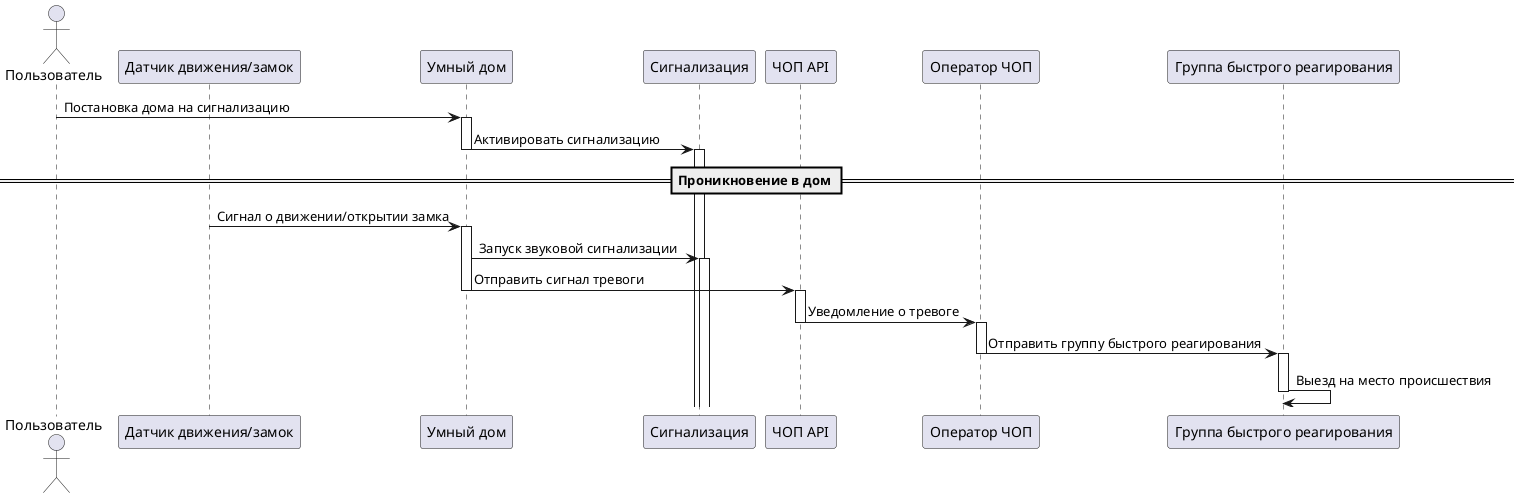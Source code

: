 @startuml
actor User as "Пользователь"
participant "Датчик движения/замок" as Sensor
participant "Умный дом" as SmartHome
participant "Сигнализация" as Alarm
participant "ЧОП API" as SecurityAPI
participant "Оператор ЧОП" as Operator
participant "Группа быстрого реагирования" as ResponseTeam

User -> SmartHome: Постановка дома на сигнализацию
activate SmartHome
SmartHome -> Alarm: Активировать сигнализацию
deactivate SmartHome
activate Alarm

== Проникновение в дом ==
Sensor -> SmartHome: Сигнал о движении/открытии замка
activate SmartHome
SmartHome -> Alarm: Запуск звуковой сигнализации
activate Alarm
SmartHome -> SecurityAPI: Отправить сигнал тревоги
deactivate SmartHome

activate SecurityAPI
SecurityAPI -> Operator: Уведомление о тревоге
deactivate SecurityAPI

activate Operator
Operator -> ResponseTeam: Отправить группу быстрого реагирования
deactivate Operator

activate ResponseTeam
ResponseTeam -> ResponseTeam: Выезд на место происшествия
deactivate ResponseTeam

@enduml
